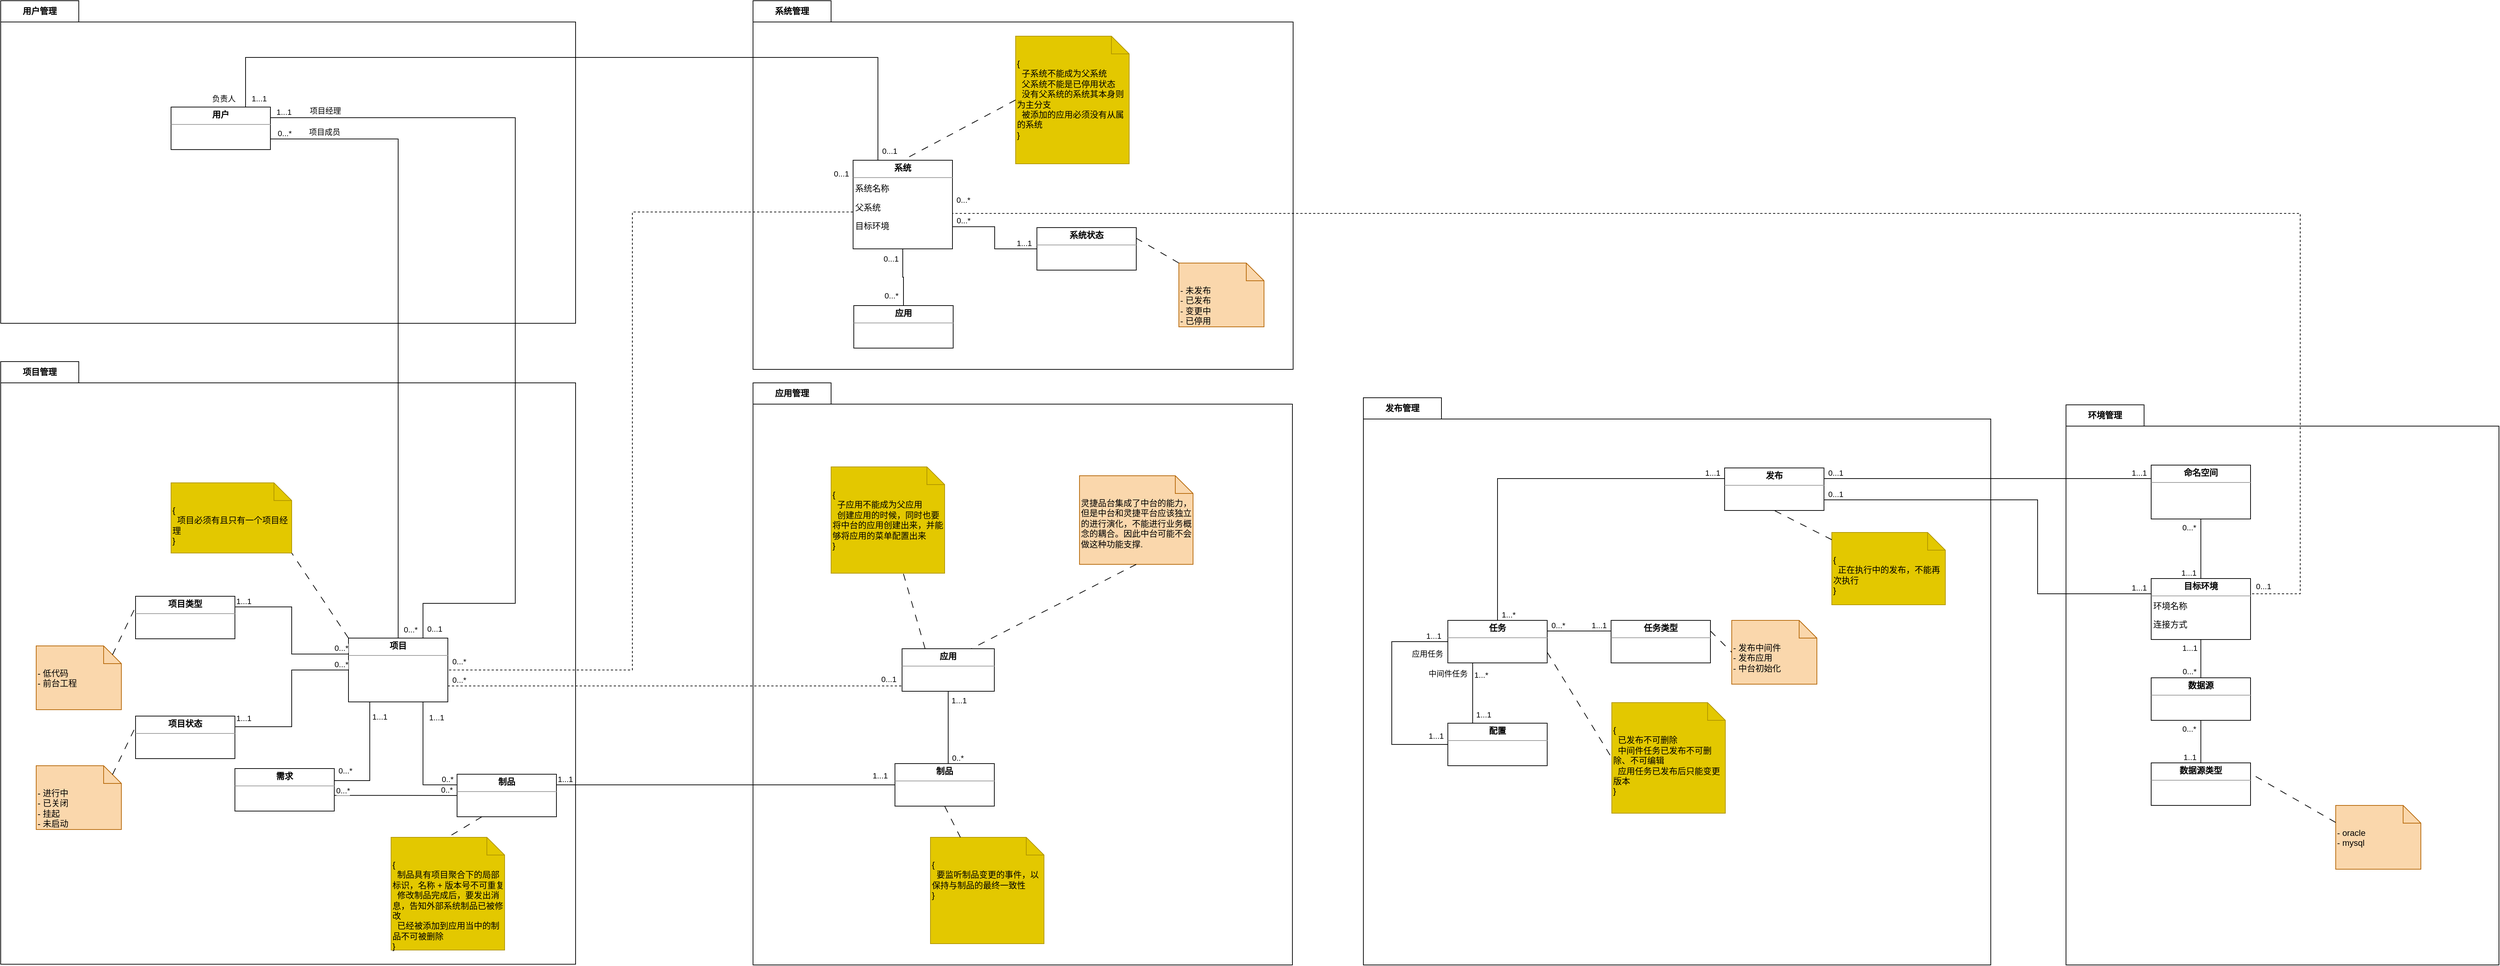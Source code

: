 <mxfile version="24.0.0" type="github">
  <diagram name="第 1 页" id="X33N5Jaxe4PL1bRtIz5C">
    <mxGraphModel dx="2713" dy="1964" grid="1" gridSize="10" guides="1" tooltips="1" connect="1" arrows="1" fold="1" page="1" pageScale="1" pageWidth="827" pageHeight="1169" math="0" shadow="0">
      <root>
        <mxCell id="0" />
        <mxCell id="1" parent="0" />
        <mxCell id="Fx713L6AFlv4nFdrkL8V-1" value="系统管理" style="shape=folder;fontStyle=1;tabWidth=110;tabHeight=30;tabPosition=left;html=1;boundedLbl=1;labelInHeader=1;container=1;collapsible=0;recursiveResize=0;whiteSpace=wrap;fillColor=none;movable=1;resizable=1;rotatable=1;deletable=1;editable=1;locked=0;connectable=1;strokeColor=#000000;align=center;" vertex="1" parent="1">
          <mxGeometry x="650" y="-590" width="761" height="520" as="geometry" />
        </mxCell>
        <mxCell id="Fx713L6AFlv4nFdrkL8V-2" value="{&lt;br&gt;&amp;nbsp; 子系统不能成为父系统&lt;br&gt;&amp;nbsp; 父系统不能是已停用状态&lt;br&gt;&amp;nbsp; 没有父系统的系统其本身则为主分支&lt;br&gt;&amp;nbsp; 被添加的应用必须没有从属的系统&lt;br&gt;}" style="shape=note2;boundedLbl=1;whiteSpace=wrap;html=1;size=25;verticalAlign=top;align=left;fillColor=#e3c800;strokeColor=#B09500;fontColor=#000000;" vertex="1" parent="Fx713L6AFlv4nFdrkL8V-1">
          <mxGeometry x="370" y="50" width="160" height="180" as="geometry" />
        </mxCell>
        <mxCell id="Fx713L6AFlv4nFdrkL8V-3" value="&lt;p style=&quot;margin:0px;margin-top:4px;text-align:center;&quot;&gt;&lt;b&gt;系统&lt;/b&gt;&lt;/p&gt;&lt;hr size=&quot;1&quot;&gt;&lt;div style=&quot;height:2px;&quot;&gt;&lt;br&gt;&lt;/div&gt;" style="verticalAlign=top;align=left;overflow=fill;fontSize=12;fontFamily=Helvetica;html=1;whiteSpace=wrap;" vertex="1" parent="Fx713L6AFlv4nFdrkL8V-1">
          <mxGeometry x="141" y="225" width="140" height="125" as="geometry" />
        </mxCell>
        <mxCell id="Fx713L6AFlv4nFdrkL8V-4" value="" style="endArrow=none;startArrow=none;endFill=0;startFill=0;endSize=8;html=1;verticalAlign=bottom;dashed=1;labelBackgroundColor=none;dashPattern=10 10;rounded=0;exitX=0;exitY=0.5;exitDx=0;exitDy=0;exitPerimeter=0;entryX=0.5;entryY=0;entryDx=0;entryDy=0;" edge="1" parent="Fx713L6AFlv4nFdrkL8V-1" source="Fx713L6AFlv4nFdrkL8V-2" target="Fx713L6AFlv4nFdrkL8V-3">
          <mxGeometry width="160" relative="1" as="geometry">
            <mxPoint x="223" y="570" as="sourcePoint" />
            <mxPoint x="281" y="570" as="targetPoint" />
          </mxGeometry>
        </mxCell>
        <mxCell id="Fx713L6AFlv4nFdrkL8V-5" value="&lt;p style=&quot;margin:0px;margin-top:4px;text-align:center;&quot;&gt;&lt;b&gt;系统状态&lt;/b&gt;&lt;/p&gt;&lt;hr size=&quot;1&quot;&gt;&lt;div style=&quot;height:2px;&quot;&gt;&lt;/div&gt;" style="verticalAlign=top;align=left;overflow=fill;fontSize=12;fontFamily=Helvetica;html=1;whiteSpace=wrap;" vertex="1" parent="Fx713L6AFlv4nFdrkL8V-1">
          <mxGeometry x="400" y="320" width="140" height="60" as="geometry" />
        </mxCell>
        <mxCell id="Fx713L6AFlv4nFdrkL8V-6" value="" style="endArrow=none;html=1;edgeStyle=orthogonalEdgeStyle;rounded=0;exitX=1;exitY=0.75;exitDx=0;exitDy=0;entryX=0;entryY=0.5;entryDx=0;entryDy=0;" edge="1" parent="Fx713L6AFlv4nFdrkL8V-1" source="Fx713L6AFlv4nFdrkL8V-3" target="Fx713L6AFlv4nFdrkL8V-5">
          <mxGeometry relative="1" as="geometry">
            <mxPoint x="605.5" y="679" as="sourcePoint" />
            <mxPoint x="1165.5" y="679" as="targetPoint" />
          </mxGeometry>
        </mxCell>
        <mxCell id="Fx713L6AFlv4nFdrkL8V-7" value="0...*" style="edgeLabel;resizable=0;html=1;align=left;verticalAlign=bottom;" connectable="0" vertex="1" parent="Fx713L6AFlv4nFdrkL8V-6">
          <mxGeometry x="-1" relative="1" as="geometry">
            <mxPoint x="4" as="offset" />
          </mxGeometry>
        </mxCell>
        <mxCell id="Fx713L6AFlv4nFdrkL8V-8" value="1...1" style="edgeLabel;resizable=0;html=1;align=right;verticalAlign=bottom;" connectable="0" vertex="1" parent="Fx713L6AFlv4nFdrkL8V-6">
          <mxGeometry x="1" relative="1" as="geometry">
            <mxPoint x="-6" as="offset" />
          </mxGeometry>
        </mxCell>
        <mxCell id="Fx713L6AFlv4nFdrkL8V-9" value="- 未发布&lt;br&gt;- 已发布&lt;br&gt;- 变更中&lt;br&gt;- 已停用" style="shape=note2;boundedLbl=1;whiteSpace=wrap;html=1;size=25;verticalAlign=top;align=left;fillColor=#fad7ac;strokeColor=#b46504;" vertex="1" parent="Fx713L6AFlv4nFdrkL8V-1">
          <mxGeometry x="600" y="370" width="120" height="90" as="geometry" />
        </mxCell>
        <mxCell id="Fx713L6AFlv4nFdrkL8V-10" value="" style="endArrow=none;startArrow=none;endFill=0;startFill=0;endSize=8;html=1;verticalAlign=bottom;dashed=1;labelBackgroundColor=none;dashPattern=10 10;rounded=0;exitX=0;exitY=0;exitDx=0;exitDy=0;exitPerimeter=0;entryX=1;entryY=0.25;entryDx=0;entryDy=0;" edge="1" parent="Fx713L6AFlv4nFdrkL8V-1" source="Fx713L6AFlv4nFdrkL8V-9" target="Fx713L6AFlv4nFdrkL8V-5">
          <mxGeometry width="160" relative="1" as="geometry">
            <mxPoint x="5" y="692" as="sourcePoint" />
            <mxPoint x="77" y="644" as="targetPoint" />
          </mxGeometry>
        </mxCell>
        <mxCell id="Fx713L6AFlv4nFdrkL8V-11" value="系统名称" style="text;html=1;strokeColor=none;fillColor=none;align=left;verticalAlign=middle;whiteSpace=wrap;rounded=0;" vertex="1" parent="Fx713L6AFlv4nFdrkL8V-1">
          <mxGeometry x="142" y="252" width="139" height="26" as="geometry" />
        </mxCell>
        <mxCell id="Fx713L6AFlv4nFdrkL8V-12" value="父系统" style="text;html=1;strokeColor=none;fillColor=none;align=left;verticalAlign=middle;whiteSpace=wrap;rounded=0;" vertex="1" parent="Fx713L6AFlv4nFdrkL8V-1">
          <mxGeometry x="142" y="279" width="139" height="26" as="geometry" />
        </mxCell>
        <mxCell id="Fx713L6AFlv4nFdrkL8V-13" value="目标环境" style="text;html=1;strokeColor=none;fillColor=none;align=left;verticalAlign=middle;whiteSpace=wrap;rounded=0;" vertex="1" parent="Fx713L6AFlv4nFdrkL8V-1">
          <mxGeometry x="142" y="305" width="139" height="26" as="geometry" />
        </mxCell>
        <mxCell id="Fx713L6AFlv4nFdrkL8V-14" value="&lt;p style=&quot;margin:0px;margin-top:4px;text-align:center;&quot;&gt;&lt;b&gt;应用&lt;/b&gt;&lt;/p&gt;&lt;hr size=&quot;1&quot;&gt;&lt;div style=&quot;height:2px;&quot;&gt;&lt;/div&gt;" style="verticalAlign=top;align=left;overflow=fill;fontSize=12;fontFamily=Helvetica;html=1;whiteSpace=wrap;" vertex="1" parent="Fx713L6AFlv4nFdrkL8V-1">
          <mxGeometry x="142" y="430" width="140" height="60" as="geometry" />
        </mxCell>
        <mxCell id="Fx713L6AFlv4nFdrkL8V-15" value="" style="endArrow=none;html=1;rounded=0;exitX=0.5;exitY=1;exitDx=0;exitDy=0;entryX=0.5;entryY=0;entryDx=0;entryDy=0;edgeStyle=orthogonalEdgeStyle;" edge="1" parent="Fx713L6AFlv4nFdrkL8V-1" source="Fx713L6AFlv4nFdrkL8V-3" target="Fx713L6AFlv4nFdrkL8V-14">
          <mxGeometry relative="1" as="geometry">
            <mxPoint x="431" y="619" as="sourcePoint" />
            <mxPoint x="-90" y="664" as="targetPoint" />
          </mxGeometry>
        </mxCell>
        <mxCell id="Fx713L6AFlv4nFdrkL8V-16" value="0...1" style="edgeLabel;resizable=0;html=1;align=left;verticalAlign=bottom;" connectable="0" vertex="1" parent="Fx713L6AFlv4nFdrkL8V-15">
          <mxGeometry x="-1" relative="1" as="geometry">
            <mxPoint x="-29" y="22" as="offset" />
          </mxGeometry>
        </mxCell>
        <mxCell id="Fx713L6AFlv4nFdrkL8V-17" value="0...*" style="edgeLabel;resizable=0;html=1;align=right;verticalAlign=bottom;" connectable="0" vertex="1" parent="Fx713L6AFlv4nFdrkL8V-15">
          <mxGeometry x="1" relative="1" as="geometry">
            <mxPoint x="-7" y="-6" as="offset" />
          </mxGeometry>
        </mxCell>
        <mxCell id="Fx713L6AFlv4nFdrkL8V-18" value="环境管理" style="shape=folder;fontStyle=1;tabWidth=110;tabHeight=30;tabPosition=left;html=1;boundedLbl=1;labelInHeader=1;container=1;collapsible=0;recursiveResize=0;whiteSpace=wrap;fillColor=none;movable=1;resizable=1;rotatable=1;deletable=1;editable=1;locked=0;connectable=1;strokeColor=#000000;fontColor=#000000;" vertex="1" parent="1">
          <mxGeometry x="2500" y="-20" width="610" height="790" as="geometry" />
        </mxCell>
        <mxCell id="Fx713L6AFlv4nFdrkL8V-19" value="应用管理" style="shape=folder;fontStyle=1;tabWidth=110;tabHeight=30;tabPosition=left;html=1;boundedLbl=1;labelInHeader=1;container=1;collapsible=0;recursiveResize=0;whiteSpace=wrap;fillColor=none;movable=1;resizable=1;rotatable=1;deletable=1;editable=1;locked=0;connectable=1;strokeColor=#000000;fontColor=#000000;" vertex="1" parent="1">
          <mxGeometry x="650" y="-51" width="760" height="821" as="geometry" />
        </mxCell>
        <mxCell id="Fx713L6AFlv4nFdrkL8V-20" value="&lt;p style=&quot;margin:0px;margin-top:4px;text-align:center;&quot;&gt;&lt;b&gt;制品&lt;/b&gt;&lt;/p&gt;&lt;hr size=&quot;1&quot;&gt;&lt;div style=&quot;height:2px;&quot;&gt;&lt;/div&gt;" style="verticalAlign=top;align=left;overflow=fill;fontSize=12;fontFamily=Helvetica;html=1;whiteSpace=wrap;" vertex="1" parent="Fx713L6AFlv4nFdrkL8V-19">
          <mxGeometry x="200" y="537" width="140" height="60" as="geometry" />
        </mxCell>
        <mxCell id="Fx713L6AFlv4nFdrkL8V-21" value="{&lt;br&gt;&amp;nbsp; 要监听制品变更的事件，以保持与制品的最终一致性&lt;br&gt;}" style="shape=note2;boundedLbl=1;whiteSpace=wrap;html=1;size=25;verticalAlign=top;align=left;fillColor=#e3c800;strokeColor=#B09500;fontColor=#000000;" vertex="1" parent="Fx713L6AFlv4nFdrkL8V-19">
          <mxGeometry x="250" y="641" width="160" height="150" as="geometry" />
        </mxCell>
        <mxCell id="Fx713L6AFlv4nFdrkL8V-22" value="" style="endArrow=none;startArrow=none;endFill=0;startFill=0;endSize=8;html=1;verticalAlign=bottom;dashed=1;labelBackgroundColor=none;dashPattern=10 10;rounded=0;exitX=0.5;exitY=1;exitDx=0;exitDy=0;" edge="1" parent="Fx713L6AFlv4nFdrkL8V-19" source="Fx713L6AFlv4nFdrkL8V-20" target="Fx713L6AFlv4nFdrkL8V-21">
          <mxGeometry width="160" relative="1" as="geometry">
            <mxPoint x="93" y="641" as="sourcePoint" />
            <mxPoint x="50" y="690" as="targetPoint" />
          </mxGeometry>
        </mxCell>
        <mxCell id="Fx713L6AFlv4nFdrkL8V-23" value="{&lt;br&gt;&amp;nbsp; 子应用不能成为父应用&lt;br&gt;&amp;nbsp; 创建应用的时候，同时也要将中台的应用创建出来，并能够将应用的菜单配置出来&lt;br&gt;}" style="shape=note2;boundedLbl=1;whiteSpace=wrap;html=1;size=25;verticalAlign=top;align=left;fillColor=#e3c800;strokeColor=#B09500;fontColor=#000000;" vertex="1" parent="Fx713L6AFlv4nFdrkL8V-19">
          <mxGeometry x="110" y="118.5" width="160" height="150" as="geometry" />
        </mxCell>
        <mxCell id="Fx713L6AFlv4nFdrkL8V-24" value="灵捷品台集成了中台的能力，但是中台和灵捷平台应该独立的进行演化，不能进行业务概念的耦合。因此中台可能不会做这种功能支撑." style="shape=note2;boundedLbl=1;whiteSpace=wrap;html=1;size=25;verticalAlign=top;align=left;fillColor=#fad7ac;strokeColor=#b46504;" vertex="1" parent="Fx713L6AFlv4nFdrkL8V-19">
          <mxGeometry x="460" y="131" width="160" height="125" as="geometry" />
        </mxCell>
        <mxCell id="Fx713L6AFlv4nFdrkL8V-25" value="发布管理" style="shape=folder;fontStyle=1;tabWidth=110;tabHeight=30;tabPosition=left;html=1;boundedLbl=1;labelInHeader=1;container=1;collapsible=0;recursiveResize=0;whiteSpace=wrap;fillColor=none;movable=1;resizable=1;rotatable=1;deletable=1;editable=1;locked=0;connectable=1;strokeColor=#000000;fontColor=#000000;" vertex="1" parent="1">
          <mxGeometry x="1510" y="-30" width="884" height="800" as="geometry" />
        </mxCell>
        <mxCell id="Fx713L6AFlv4nFdrkL8V-26" value="{&lt;br&gt;&amp;nbsp; 正在执行中的发布，不能再次执行&lt;br&gt;}" style="shape=note2;boundedLbl=1;whiteSpace=wrap;html=1;size=25;verticalAlign=top;align=left;fillColor=#e3c800;strokeColor=#B09500;fontColor=#000000;" vertex="1" parent="Fx713L6AFlv4nFdrkL8V-25">
          <mxGeometry x="660" y="190" width="160" height="102" as="geometry" />
        </mxCell>
        <mxCell id="Fx713L6AFlv4nFdrkL8V-27" value="{&lt;br&gt;&amp;nbsp; 已发布不可删除&lt;br&gt;&amp;nbsp; 中间件任务已发布不可删除、不可编辑&lt;br&gt;&amp;nbsp; 应用任务已发布后只能变更版本&lt;br&gt;}" style="shape=note2;boundedLbl=1;whiteSpace=wrap;html=1;size=25;verticalAlign=top;align=left;fillColor=#e3c800;strokeColor=#B09500;fontColor=#000000;" vertex="1" parent="Fx713L6AFlv4nFdrkL8V-25">
          <mxGeometry x="350" y="430" width="160" height="156" as="geometry" />
        </mxCell>
        <mxCell id="Fx713L6AFlv4nFdrkL8V-28" value="用户管理" style="shape=folder;fontStyle=1;tabWidth=110;tabHeight=30;tabPosition=left;html=1;boundedLbl=1;labelInHeader=1;container=1;collapsible=0;recursiveResize=0;whiteSpace=wrap;fillColor=none;movable=1;resizable=1;rotatable=1;deletable=1;editable=1;locked=0;connectable=1;strokeColor=#000000;fontColor=#000000;" vertex="1" parent="1">
          <mxGeometry x="-410" y="-590" width="810" height="455" as="geometry" />
        </mxCell>
        <mxCell id="Fx713L6AFlv4nFdrkL8V-29" value="&lt;p style=&quot;margin:0px;margin-top:4px;text-align:center;&quot;&gt;&lt;b&gt;用户&lt;/b&gt;&lt;/p&gt;&lt;hr size=&quot;1&quot;&gt;&lt;div style=&quot;height:2px;&quot;&gt;&lt;/div&gt;" style="verticalAlign=top;align=left;overflow=fill;fontSize=12;fontFamily=Helvetica;html=1;whiteSpace=wrap;" vertex="1" parent="Fx713L6AFlv4nFdrkL8V-28">
          <mxGeometry x="240" y="150" width="140" height="60" as="geometry" />
        </mxCell>
        <mxCell id="Fx713L6AFlv4nFdrkL8V-30" value="项目管理" style="shape=folder;fontStyle=1;tabWidth=110;tabHeight=30;tabPosition=left;html=1;boundedLbl=1;labelInHeader=1;container=1;collapsible=0;recursiveResize=0;whiteSpace=wrap;fillColor=none;movable=1;resizable=1;rotatable=1;deletable=1;editable=1;locked=0;connectable=1;strokeColor=#000000;fontColor=#000000;" vertex="1" parent="1">
          <mxGeometry x="-410" y="-81" width="810" height="850" as="geometry" />
        </mxCell>
        <mxCell id="Fx713L6AFlv4nFdrkL8V-31" value="{&lt;br&gt;&amp;nbsp; 制品具有项目聚合下的局部标识，名称 + 版本号不可重复&lt;br&gt;&amp;nbsp; 修改制品完成后，要发出消息，告知外部系统制品已被修改&lt;br&gt;&amp;nbsp; 已经被添加到应用当中的制品不可被删除&lt;br&gt;}" style="shape=note2;boundedLbl=1;whiteSpace=wrap;html=1;size=25;verticalAlign=top;align=left;fillColor=#e3c800;strokeColor=#B09500;fontColor=#000000;" vertex="1" parent="Fx713L6AFlv4nFdrkL8V-30">
          <mxGeometry x="550" y="671" width="160" height="159" as="geometry" />
        </mxCell>
        <mxCell id="Fx713L6AFlv4nFdrkL8V-32" value="{&lt;br&gt;&amp;nbsp; 项目必须有且只有一个项目经理&lt;br&gt;}" style="shape=note2;boundedLbl=1;whiteSpace=wrap;html=1;size=25;verticalAlign=top;align=left;fillColor=#e3c800;strokeColor=#B09500;fontColor=#000000;" vertex="1" parent="Fx713L6AFlv4nFdrkL8V-30">
          <mxGeometry x="240" y="171" width="170" height="99" as="geometry" />
        </mxCell>
        <mxCell id="Fx713L6AFlv4nFdrkL8V-33" value="&lt;p style=&quot;margin:0px;margin-top:4px;text-align:center;&quot;&gt;&lt;b&gt;项目&lt;/b&gt;&lt;/p&gt;&lt;hr size=&quot;1&quot;&gt;&lt;div style=&quot;height:2px;&quot;&gt;&lt;/div&gt;" style="verticalAlign=top;align=left;overflow=fill;fontSize=12;fontFamily=Helvetica;html=1;whiteSpace=wrap;" vertex="1" parent="1">
          <mxGeometry x="80" y="309" width="140" height="90" as="geometry" />
        </mxCell>
        <mxCell id="Fx713L6AFlv4nFdrkL8V-34" value="&lt;p style=&quot;margin:0px;margin-top:4px;text-align:center;&quot;&gt;&lt;b&gt;需求&lt;/b&gt;&lt;/p&gt;&lt;hr size=&quot;1&quot;&gt;&lt;div style=&quot;height:2px;&quot;&gt;&lt;/div&gt;" style="verticalAlign=top;align=left;overflow=fill;fontSize=12;fontFamily=Helvetica;html=1;whiteSpace=wrap;" vertex="1" parent="1">
          <mxGeometry x="-80" y="493" width="140" height="60" as="geometry" />
        </mxCell>
        <mxCell id="Fx713L6AFlv4nFdrkL8V-35" value="&lt;p style=&quot;margin:0px;margin-top:4px;text-align:center;&quot;&gt;&lt;b&gt;制品&lt;/b&gt;&lt;/p&gt;&lt;hr size=&quot;1&quot;&gt;&lt;div style=&quot;height:2px;&quot;&gt;&lt;/div&gt;" style="verticalAlign=top;align=left;overflow=fill;fontSize=12;fontFamily=Helvetica;html=1;whiteSpace=wrap;" vertex="1" parent="1">
          <mxGeometry x="233" y="501" width="140" height="60" as="geometry" />
        </mxCell>
        <mxCell id="Fx713L6AFlv4nFdrkL8V-36" value="&lt;p style=&quot;margin:0px;margin-top:4px;text-align:center;&quot;&gt;&lt;b&gt;发布&lt;/b&gt;&lt;/p&gt;&lt;hr size=&quot;1&quot;&gt;&lt;div style=&quot;height:2px;&quot;&gt;&lt;/div&gt;" style="verticalAlign=top;align=left;overflow=fill;fontSize=12;fontFamily=Helvetica;html=1;whiteSpace=wrap;" vertex="1" parent="1">
          <mxGeometry x="2019" y="69" width="140" height="60" as="geometry" />
        </mxCell>
        <mxCell id="Fx713L6AFlv4nFdrkL8V-37" value="&lt;p style=&quot;margin:0px;margin-top:4px;text-align:center;&quot;&gt;&lt;b&gt;目标环境&lt;/b&gt;&lt;/p&gt;&lt;hr size=&quot;1&quot;&gt;&lt;div style=&quot;height:2px;&quot;&gt;&lt;/div&gt;" style="verticalAlign=top;align=left;overflow=fill;fontSize=12;fontFamily=Helvetica;html=1;whiteSpace=wrap;" vertex="1" parent="1">
          <mxGeometry x="2620" y="225" width="140" height="86" as="geometry" />
        </mxCell>
        <mxCell id="Fx713L6AFlv4nFdrkL8V-38" value="&lt;p style=&quot;margin:0px;margin-top:4px;text-align:center;&quot;&gt;&lt;b&gt;项目类型&lt;/b&gt;&lt;/p&gt;&lt;hr size=&quot;1&quot;&gt;&lt;div style=&quot;height:2px;&quot;&gt;&lt;/div&gt;" style="verticalAlign=top;align=left;overflow=fill;fontSize=12;fontFamily=Helvetica;html=1;whiteSpace=wrap;" vertex="1" parent="1">
          <mxGeometry x="-220" y="250" width="140" height="60" as="geometry" />
        </mxCell>
        <mxCell id="Fx713L6AFlv4nFdrkL8V-39" value="- 低代码&lt;br&gt;- 前台工程" style="shape=note2;boundedLbl=1;whiteSpace=wrap;html=1;size=25;verticalAlign=top;align=left;fillColor=#fad7ac;strokeColor=#b46504;" vertex="1" parent="1">
          <mxGeometry x="-360" y="320" width="120" height="90" as="geometry" />
        </mxCell>
        <mxCell id="Fx713L6AFlv4nFdrkL8V-40" value="" style="endArrow=none;startArrow=none;endFill=0;startFill=0;endSize=8;html=1;verticalAlign=bottom;dashed=1;labelBackgroundColor=none;dashPattern=10 10;rounded=0;exitX=0;exitY=0;exitDx=107.5;exitDy=12.5;exitPerimeter=0;entryX=0;entryY=0.25;entryDx=0;entryDy=0;" edge="1" parent="1" source="Fx713L6AFlv4nFdrkL8V-39" target="Fx713L6AFlv4nFdrkL8V-38">
          <mxGeometry width="160" relative="1" as="geometry">
            <mxPoint x="-70" y="260" as="sourcePoint" />
            <mxPoint x="90" y="260" as="targetPoint" />
          </mxGeometry>
        </mxCell>
        <mxCell id="Fx713L6AFlv4nFdrkL8V-41" value="&lt;p style=&quot;margin:0px;margin-top:4px;text-align:center;&quot;&gt;&lt;b&gt;项目状态&lt;/b&gt;&lt;/p&gt;&lt;hr size=&quot;1&quot;&gt;&lt;div style=&quot;height:2px;&quot;&gt;&lt;/div&gt;" style="verticalAlign=top;align=left;overflow=fill;fontSize=12;fontFamily=Helvetica;html=1;whiteSpace=wrap;" vertex="1" parent="1">
          <mxGeometry x="-220" y="419" width="140" height="60" as="geometry" />
        </mxCell>
        <mxCell id="Fx713L6AFlv4nFdrkL8V-42" value="- 进行中&lt;br&gt;- 已关闭&lt;br&gt;- 挂起&lt;br&gt;- 未启动" style="shape=note2;boundedLbl=1;whiteSpace=wrap;html=1;size=25;verticalAlign=top;align=left;fillColor=#fad7ac;strokeColor=#b46504;" vertex="1" parent="1">
          <mxGeometry x="-360" y="489" width="120" height="90" as="geometry" />
        </mxCell>
        <mxCell id="Fx713L6AFlv4nFdrkL8V-43" value="" style="endArrow=none;startArrow=none;endFill=0;startFill=0;endSize=8;html=1;verticalAlign=bottom;dashed=1;labelBackgroundColor=none;dashPattern=10 10;rounded=0;exitX=0;exitY=0;exitDx=107.5;exitDy=12.5;exitPerimeter=0;entryX=0;entryY=0.25;entryDx=0;entryDy=0;" edge="1" parent="1" source="Fx713L6AFlv4nFdrkL8V-42" target="Fx713L6AFlv4nFdrkL8V-41">
          <mxGeometry width="160" relative="1" as="geometry">
            <mxPoint x="-230" y="447" as="sourcePoint" />
            <mxPoint x="-158" y="399" as="targetPoint" />
          </mxGeometry>
        </mxCell>
        <mxCell id="Fx713L6AFlv4nFdrkL8V-44" value="" style="endArrow=none;html=1;edgeStyle=orthogonalEdgeStyle;rounded=0;exitX=1;exitY=0.25;exitDx=0;exitDy=0;entryX=0;entryY=0.25;entryDx=0;entryDy=0;" edge="1" parent="1" source="Fx713L6AFlv4nFdrkL8V-38" target="Fx713L6AFlv4nFdrkL8V-33">
          <mxGeometry relative="1" as="geometry">
            <mxPoint x="230" y="334" as="sourcePoint" />
            <mxPoint x="350" y="334" as="targetPoint" />
          </mxGeometry>
        </mxCell>
        <mxCell id="Fx713L6AFlv4nFdrkL8V-45" value="1...1" style="edgeLabel;resizable=0;html=1;align=left;verticalAlign=bottom;" connectable="0" vertex="1" parent="Fx713L6AFlv4nFdrkL8V-44">
          <mxGeometry x="-1" relative="1" as="geometry" />
        </mxCell>
        <mxCell id="Fx713L6AFlv4nFdrkL8V-46" value="0...*" style="edgeLabel;resizable=0;html=1;align=right;verticalAlign=bottom;" connectable="0" vertex="1" parent="Fx713L6AFlv4nFdrkL8V-44">
          <mxGeometry x="1" relative="1" as="geometry" />
        </mxCell>
        <mxCell id="Fx713L6AFlv4nFdrkL8V-47" value="" style="endArrow=none;html=1;edgeStyle=orthogonalEdgeStyle;rounded=0;exitX=1;exitY=0.25;exitDx=0;exitDy=0;entryX=0;entryY=0.5;entryDx=0;entryDy=0;" edge="1" parent="1" source="Fx713L6AFlv4nFdrkL8V-41" target="Fx713L6AFlv4nFdrkL8V-33">
          <mxGeometry relative="1" as="geometry">
            <mxPoint x="10" y="334" as="sourcePoint" />
            <mxPoint x="90" y="334" as="targetPoint" />
          </mxGeometry>
        </mxCell>
        <mxCell id="Fx713L6AFlv4nFdrkL8V-48" value="1...1" style="edgeLabel;resizable=0;html=1;align=left;verticalAlign=bottom;" connectable="0" vertex="1" parent="Fx713L6AFlv4nFdrkL8V-47">
          <mxGeometry x="-1" relative="1" as="geometry">
            <mxPoint y="-4" as="offset" />
          </mxGeometry>
        </mxCell>
        <mxCell id="Fx713L6AFlv4nFdrkL8V-49" value="0...*" style="edgeLabel;resizable=0;html=1;align=right;verticalAlign=bottom;" connectable="0" vertex="1" parent="Fx713L6AFlv4nFdrkL8V-47">
          <mxGeometry x="1" relative="1" as="geometry" />
        </mxCell>
        <mxCell id="Fx713L6AFlv4nFdrkL8V-50" value="" style="endArrow=none;html=1;edgeStyle=orthogonalEdgeStyle;rounded=0;entryX=1;entryY=0.25;entryDx=0;entryDy=0;exitX=0.75;exitY=0;exitDx=0;exitDy=0;" edge="1" parent="1" source="Fx713L6AFlv4nFdrkL8V-33" target="Fx713L6AFlv4nFdrkL8V-29">
          <mxGeometry relative="1" as="geometry">
            <mxPoint x="310" y="595" as="sourcePoint" />
            <mxPoint x="310" y="480" as="targetPoint" />
            <Array as="points">
              <mxPoint x="185" y="260" />
              <mxPoint x="315" y="260" />
              <mxPoint x="315" y="-425" />
            </Array>
          </mxGeometry>
        </mxCell>
        <mxCell id="Fx713L6AFlv4nFdrkL8V-51" value="0...1" style="edgeLabel;resizable=0;html=1;align=left;verticalAlign=bottom;" connectable="0" vertex="1" parent="Fx713L6AFlv4nFdrkL8V-50">
          <mxGeometry x="-1" relative="1" as="geometry">
            <mxPoint x="4" y="-5" as="offset" />
          </mxGeometry>
        </mxCell>
        <mxCell id="Fx713L6AFlv4nFdrkL8V-52" value="1...1" style="edgeLabel;resizable=0;html=1;align=right;verticalAlign=bottom;" connectable="0" vertex="1" parent="Fx713L6AFlv4nFdrkL8V-50">
          <mxGeometry x="1" relative="1" as="geometry">
            <mxPoint x="30" as="offset" />
          </mxGeometry>
        </mxCell>
        <mxCell id="Fx713L6AFlv4nFdrkL8V-53" value="项目经理" style="edgeLabel;html=1;align=center;verticalAlign=middle;resizable=0;points=[];" vertex="1" connectable="0" parent="Fx713L6AFlv4nFdrkL8V-50">
          <mxGeometry x="0.844" y="1" relative="1" as="geometry">
            <mxPoint x="-18" y="-11" as="offset" />
          </mxGeometry>
        </mxCell>
        <mxCell id="Fx713L6AFlv4nFdrkL8V-54" value="" style="endArrow=none;html=1;edgeStyle=orthogonalEdgeStyle;rounded=0;entryX=1;entryY=0.75;entryDx=0;entryDy=0;exitX=0.5;exitY=0;exitDx=0;exitDy=0;" edge="1" parent="1" source="Fx713L6AFlv4nFdrkL8V-33" target="Fx713L6AFlv4nFdrkL8V-29">
          <mxGeometry relative="1" as="geometry">
            <mxPoint x="335" y="320" as="sourcePoint" />
            <mxPoint x="335" y="230" as="targetPoint" />
            <Array as="points">
              <mxPoint x="150" y="-395" />
            </Array>
          </mxGeometry>
        </mxCell>
        <mxCell id="Fx713L6AFlv4nFdrkL8V-55" value="0...*" style="edgeLabel;resizable=0;html=1;align=left;verticalAlign=bottom;" connectable="0" vertex="1" parent="Fx713L6AFlv4nFdrkL8V-54">
          <mxGeometry x="-1" relative="1" as="geometry">
            <mxPoint x="6" y="-4" as="offset" />
          </mxGeometry>
        </mxCell>
        <mxCell id="Fx713L6AFlv4nFdrkL8V-56" value="0...*" style="edgeLabel;resizable=0;html=1;align=right;verticalAlign=bottom;" connectable="0" vertex="1" parent="Fx713L6AFlv4nFdrkL8V-54">
          <mxGeometry x="1" relative="1" as="geometry">
            <mxPoint x="30" as="offset" />
          </mxGeometry>
        </mxCell>
        <mxCell id="Fx713L6AFlv4nFdrkL8V-57" value="项目成员" style="edgeLabel;html=1;align=center;verticalAlign=middle;resizable=0;points=[];" vertex="1" connectable="0" parent="Fx713L6AFlv4nFdrkL8V-54">
          <mxGeometry x="0.844" y="1" relative="1" as="geometry">
            <mxPoint x="7" y="-11" as="offset" />
          </mxGeometry>
        </mxCell>
        <mxCell id="Fx713L6AFlv4nFdrkL8V-58" value="" style="endArrow=none;html=1;edgeStyle=orthogonalEdgeStyle;rounded=0;entryX=0.5;entryY=1;entryDx=0;entryDy=0;exitX=1;exitY=0.25;exitDx=0;exitDy=0;" edge="1" parent="1" source="Fx713L6AFlv4nFdrkL8V-34">
          <mxGeometry relative="1" as="geometry">
            <mxPoint x="140" y="619" as="sourcePoint" />
            <mxPoint x="110" y="399" as="targetPoint" />
            <Array as="points">
              <mxPoint x="60" y="510" />
              <mxPoint x="110" y="510" />
            </Array>
          </mxGeometry>
        </mxCell>
        <mxCell id="Fx713L6AFlv4nFdrkL8V-59" value="0...*" style="edgeLabel;resizable=0;html=1;align=left;verticalAlign=bottom;" connectable="0" vertex="1" parent="Fx713L6AFlv4nFdrkL8V-58">
          <mxGeometry x="-1" relative="1" as="geometry">
            <mxPoint x="4" y="-4" as="offset" />
          </mxGeometry>
        </mxCell>
        <mxCell id="Fx713L6AFlv4nFdrkL8V-60" value="1...1" style="edgeLabel;resizable=0;html=1;align=right;verticalAlign=bottom;" connectable="0" vertex="1" parent="Fx713L6AFlv4nFdrkL8V-58">
          <mxGeometry x="1" relative="1" as="geometry">
            <mxPoint x="25" y="29" as="offset" />
          </mxGeometry>
        </mxCell>
        <mxCell id="Fx713L6AFlv4nFdrkL8V-61" value="&lt;p style=&quot;margin:0px;margin-top:4px;text-align:center;&quot;&gt;&lt;b&gt;命名空间&lt;/b&gt;&lt;/p&gt;&lt;hr size=&quot;1&quot;&gt;&lt;div style=&quot;height:2px;&quot;&gt;&lt;/div&gt;" style="verticalAlign=top;align=left;overflow=fill;fontSize=12;fontFamily=Helvetica;html=1;whiteSpace=wrap;" vertex="1" parent="1">
          <mxGeometry x="2620" y="65" width="140" height="76" as="geometry" />
        </mxCell>
        <mxCell id="Fx713L6AFlv4nFdrkL8V-62" value="" style="endArrow=none;html=1;edgeStyle=orthogonalEdgeStyle;rounded=0;exitX=0.75;exitY=1;exitDx=0;exitDy=0;entryX=0;entryY=0.25;entryDx=0;entryDy=0;" edge="1" parent="1" source="Fx713L6AFlv4nFdrkL8V-33" target="Fx713L6AFlv4nFdrkL8V-35">
          <mxGeometry relative="1" as="geometry">
            <mxPoint x="230" y="349" as="sourcePoint" />
            <mxPoint x="350" y="454" as="targetPoint" />
          </mxGeometry>
        </mxCell>
        <mxCell id="Fx713L6AFlv4nFdrkL8V-63" value="0..*" style="edgeLabel;resizable=0;html=1;align=right;verticalAlign=bottom;" connectable="0" vertex="1" parent="Fx713L6AFlv4nFdrkL8V-62">
          <mxGeometry x="1" relative="1" as="geometry">
            <mxPoint x="-5" as="offset" />
          </mxGeometry>
        </mxCell>
        <mxCell id="Fx713L6AFlv4nFdrkL8V-64" value="" style="endArrow=none;html=1;edgeStyle=orthogonalEdgeStyle;rounded=0;exitX=1;exitY=0.25;exitDx=0;exitDy=0;dashed=1;entryX=1;entryY=0.25;entryDx=0;entryDy=0;" edge="1" parent="1" source="Fx713L6AFlv4nFdrkL8V-3" target="Fx713L6AFlv4nFdrkL8V-37">
          <mxGeometry relative="1" as="geometry">
            <mxPoint x="1808" y="-101" as="sourcePoint" />
            <mxPoint x="2086" y="54" as="targetPoint" />
            <Array as="points">
              <mxPoint x="931" y="-290" />
              <mxPoint x="2830" y="-290" />
              <mxPoint x="2830" y="246" />
            </Array>
          </mxGeometry>
        </mxCell>
        <mxCell id="Fx713L6AFlv4nFdrkL8V-65" value="0...1" style="edgeLabel;html=1;align=center;verticalAlign=middle;resizable=0;points=[];" vertex="1" connectable="0" parent="Fx713L6AFlv4nFdrkL8V-64">
          <mxGeometry x="0.952" y="1" relative="1" as="geometry">
            <mxPoint x="-44" y="-12" as="offset" />
          </mxGeometry>
        </mxCell>
        <mxCell id="Fx713L6AFlv4nFdrkL8V-66" value="0...*" style="edgeLabel;html=1;align=center;verticalAlign=middle;resizable=0;points=[];" vertex="1" connectable="0" parent="Fx713L6AFlv4nFdrkL8V-64">
          <mxGeometry x="-0.984" y="5" relative="1" as="geometry">
            <mxPoint x="10" y="4" as="offset" />
          </mxGeometry>
        </mxCell>
        <mxCell id="Fx713L6AFlv4nFdrkL8V-67" value="&lt;p style=&quot;margin:0px;margin-top:4px;text-align:center;&quot;&gt;&lt;b&gt;应用&lt;/b&gt;&lt;/p&gt;&lt;hr size=&quot;1&quot;&gt;&lt;div style=&quot;height:2px;&quot;&gt;&lt;/div&gt;" style="verticalAlign=top;align=left;overflow=fill;fontSize=12;fontFamily=Helvetica;html=1;whiteSpace=wrap;" vertex="1" parent="1">
          <mxGeometry x="860" y="324" width="130" height="60" as="geometry" />
        </mxCell>
        <mxCell id="Fx713L6AFlv4nFdrkL8V-68" value="" style="endArrow=none;html=1;edgeStyle=orthogonalEdgeStyle;rounded=0;entryX=1;entryY=0.5;entryDx=0;entryDy=0;dashed=1;exitX=0;exitY=0.25;exitDx=0;exitDy=0;" edge="1" parent="1" source="Fx713L6AFlv4nFdrkL8V-3" target="Fx713L6AFlv4nFdrkL8V-33">
          <mxGeometry relative="1" as="geometry">
            <mxPoint x="460" y="-290" as="sourcePoint" />
            <mxPoint x="430" y="270" as="targetPoint" />
            <Array as="points">
              <mxPoint x="480" y="-292" />
              <mxPoint x="480" y="354" />
            </Array>
          </mxGeometry>
        </mxCell>
        <mxCell id="Fx713L6AFlv4nFdrkL8V-69" value="0...1" style="edgeLabel;resizable=0;html=1;align=left;verticalAlign=bottom;" connectable="0" vertex="1" parent="Fx713L6AFlv4nFdrkL8V-68">
          <mxGeometry x="-1" relative="1" as="geometry">
            <mxPoint x="-29" y="-4" as="offset" />
          </mxGeometry>
        </mxCell>
        <mxCell id="Fx713L6AFlv4nFdrkL8V-70" value="0...*" style="edgeLabel;resizable=0;html=1;align=right;verticalAlign=bottom;" connectable="0" vertex="1" parent="Fx713L6AFlv4nFdrkL8V-68">
          <mxGeometry x="1" relative="1" as="geometry">
            <mxPoint x="27" y="-4" as="offset" />
          </mxGeometry>
        </mxCell>
        <mxCell id="Fx713L6AFlv4nFdrkL8V-71" value="" style="endArrow=none;html=1;edgeStyle=orthogonalEdgeStyle;rounded=0;entryX=1;entryY=0.75;entryDx=0;entryDy=0;dashed=1;exitX=-0.009;exitY=0.875;exitDx=0;exitDy=0;exitPerimeter=0;" edge="1" parent="1" source="Fx713L6AFlv4nFdrkL8V-67" target="Fx713L6AFlv4nFdrkL8V-33">
          <mxGeometry relative="1" as="geometry">
            <mxPoint x="720" y="92" as="sourcePoint" />
            <mxPoint x="440" y="335" as="targetPoint" />
            <Array as="points" />
          </mxGeometry>
        </mxCell>
        <mxCell id="Fx713L6AFlv4nFdrkL8V-72" value="0...*" style="edgeLabel;resizable=0;html=1;align=right;verticalAlign=bottom;" connectable="0" vertex="1" parent="Fx713L6AFlv4nFdrkL8V-71">
          <mxGeometry x="1" relative="1" as="geometry">
            <mxPoint x="27" as="offset" />
          </mxGeometry>
        </mxCell>
        <mxCell id="Fx713L6AFlv4nFdrkL8V-73" value="0...1" style="edgeLabel;html=1;align=center;verticalAlign=middle;resizable=0;points=[];" vertex="1" connectable="0" parent="Fx713L6AFlv4nFdrkL8V-71">
          <mxGeometry x="-0.927" y="-2" relative="1" as="geometry">
            <mxPoint x="5" y="-8" as="offset" />
          </mxGeometry>
        </mxCell>
        <mxCell id="Fx713L6AFlv4nFdrkL8V-74" value="" style="endArrow=none;startArrow=none;endFill=0;startFill=0;endSize=8;html=1;verticalAlign=bottom;dashed=1;labelBackgroundColor=none;dashPattern=10 10;rounded=0;exitX=0;exitY=0;exitDx=0;exitDy=0;entryX=1;entryY=1;entryDx=0;entryDy=0;entryPerimeter=0;" edge="1" parent="1" source="Fx713L6AFlv4nFdrkL8V-33" target="Fx713L6AFlv4nFdrkL8V-32">
          <mxGeometry width="160" relative="1" as="geometry">
            <mxPoint x="946" y="175" as="sourcePoint" />
            <mxPoint x="820" y="339" as="targetPoint" />
          </mxGeometry>
        </mxCell>
        <mxCell id="Fx713L6AFlv4nFdrkL8V-75" value="" style="endArrow=none;startArrow=none;endFill=0;startFill=0;endSize=8;html=1;verticalAlign=bottom;dashed=1;labelBackgroundColor=none;dashPattern=10 10;rounded=0;exitX=0.25;exitY=1;exitDx=0;exitDy=0;entryX=0.5;entryY=0;entryDx=0;entryDy=0;entryPerimeter=0;" edge="1" parent="1" source="Fx713L6AFlv4nFdrkL8V-35" target="Fx713L6AFlv4nFdrkL8V-31">
          <mxGeometry width="160" relative="1" as="geometry">
            <mxPoint x="577" y="459" as="sourcePoint" />
            <mxPoint x="165.572" y="629" as="targetPoint" />
          </mxGeometry>
        </mxCell>
        <mxCell id="Fx713L6AFlv4nFdrkL8V-76" value="1...1" style="edgeLabel;resizable=0;html=1;align=right;verticalAlign=bottom;" connectable="0" vertex="1" parent="1">
          <mxGeometry x="215" y="429" as="geometry" />
        </mxCell>
        <mxCell id="Fx713L6AFlv4nFdrkL8V-77" value="" style="endArrow=none;html=1;edgeStyle=orthogonalEdgeStyle;rounded=0;exitX=0.5;exitY=1;exitDx=0;exitDy=0;entryX=0.5;entryY=0;entryDx=0;entryDy=0;" edge="1" parent="1" source="Fx713L6AFlv4nFdrkL8V-67" target="Fx713L6AFlv4nFdrkL8V-20">
          <mxGeometry relative="1" as="geometry">
            <mxPoint x="405" y="410" as="sourcePoint" />
            <mxPoint x="453" y="675" as="targetPoint" />
            <Array as="points">
              <mxPoint x="925" y="486" />
            </Array>
          </mxGeometry>
        </mxCell>
        <mxCell id="Fx713L6AFlv4nFdrkL8V-78" value="0..*" style="edgeLabel;resizable=0;html=1;align=right;verticalAlign=bottom;" connectable="0" vertex="1" parent="Fx713L6AFlv4nFdrkL8V-77">
          <mxGeometry x="1" relative="1" as="geometry">
            <mxPoint x="27" as="offset" />
          </mxGeometry>
        </mxCell>
        <mxCell id="Fx713L6AFlv4nFdrkL8V-79" value="1...1" style="edgeLabel;html=1;align=center;verticalAlign=middle;resizable=0;points=[];" vertex="1" connectable="0" parent="Fx713L6AFlv4nFdrkL8V-77">
          <mxGeometry x="-0.934" y="-2" relative="1" as="geometry">
            <mxPoint x="17" y="9" as="offset" />
          </mxGeometry>
        </mxCell>
        <mxCell id="Fx713L6AFlv4nFdrkL8V-80" value="" style="endArrow=none;startArrow=none;endFill=0;startFill=0;endSize=8;html=1;verticalAlign=bottom;dashed=1;labelBackgroundColor=none;dashPattern=10 10;rounded=0;exitX=0.5;exitY=1;exitDx=0;exitDy=0;exitPerimeter=0;entryX=0.75;entryY=0;entryDx=0;entryDy=0;" edge="1" parent="1" source="Fx713L6AFlv4nFdrkL8V-24" target="Fx713L6AFlv4nFdrkL8V-67">
          <mxGeometry width="160" relative="1" as="geometry">
            <mxPoint x="1103" y="405" as="sourcePoint" />
            <mxPoint x="1040" y="385" as="targetPoint" />
          </mxGeometry>
        </mxCell>
        <mxCell id="Fx713L6AFlv4nFdrkL8V-81" value="&lt;p style=&quot;margin:0px;margin-top:4px;text-align:center;&quot;&gt;&lt;b&gt;数据源&lt;/b&gt;&lt;/p&gt;&lt;hr size=&quot;1&quot;&gt;&lt;div style=&quot;height:2px;&quot;&gt;&lt;/div&gt;" style="verticalAlign=top;align=left;overflow=fill;fontSize=12;fontFamily=Helvetica;html=1;whiteSpace=wrap;" vertex="1" parent="1">
          <mxGeometry x="2620" y="365" width="140" height="60" as="geometry" />
        </mxCell>
        <mxCell id="Fx713L6AFlv4nFdrkL8V-82" value="" style="endArrow=none;html=1;edgeStyle=orthogonalEdgeStyle;rounded=0;exitX=0.5;exitY=1;exitDx=0;exitDy=0;" edge="1" parent="1" source="Fx713L6AFlv4nFdrkL8V-37">
          <mxGeometry relative="1" as="geometry">
            <mxPoint x="2610" y="475" as="sourcePoint" />
            <mxPoint x="2690" y="365" as="targetPoint" />
          </mxGeometry>
        </mxCell>
        <mxCell id="Fx713L6AFlv4nFdrkL8V-83" value="1...1" style="edgeLabel;resizable=0;html=1;align=left;verticalAlign=bottom;" connectable="0" vertex="1" parent="Fx713L6AFlv4nFdrkL8V-82">
          <mxGeometry x="-1" relative="1" as="geometry">
            <mxPoint x="-28" y="20" as="offset" />
          </mxGeometry>
        </mxCell>
        <mxCell id="Fx713L6AFlv4nFdrkL8V-84" value="0...*" style="edgeLabel;resizable=0;html=1;align=right;verticalAlign=bottom;" connectable="0" vertex="1" parent="Fx713L6AFlv4nFdrkL8V-82">
          <mxGeometry x="1" relative="1" as="geometry">
            <mxPoint x="-6" as="offset" />
          </mxGeometry>
        </mxCell>
        <mxCell id="Fx713L6AFlv4nFdrkL8V-85" value="" style="endArrow=none;html=1;edgeStyle=orthogonalEdgeStyle;rounded=0;exitX=0.5;exitY=1;exitDx=0;exitDy=0;entryX=0.5;entryY=0;entryDx=0;entryDy=0;" edge="1" parent="1" source="Fx713L6AFlv4nFdrkL8V-61" target="Fx713L6AFlv4nFdrkL8V-37">
          <mxGeometry relative="1" as="geometry">
            <mxPoint x="2689.5" y="135" as="sourcePoint" />
            <mxPoint x="2689.5" y="215" as="targetPoint" />
          </mxGeometry>
        </mxCell>
        <mxCell id="Fx713L6AFlv4nFdrkL8V-86" value="0...*" style="edgeLabel;resizable=0;html=1;align=left;verticalAlign=bottom;" connectable="0" vertex="1" parent="Fx713L6AFlv4nFdrkL8V-85">
          <mxGeometry x="-1" relative="1" as="geometry">
            <mxPoint x="-28" y="20" as="offset" />
          </mxGeometry>
        </mxCell>
        <mxCell id="Fx713L6AFlv4nFdrkL8V-87" value="1...1" style="edgeLabel;resizable=0;html=1;align=right;verticalAlign=bottom;" connectable="0" vertex="1" parent="Fx713L6AFlv4nFdrkL8V-85">
          <mxGeometry x="1" relative="1" as="geometry">
            <mxPoint x="-6" as="offset" />
          </mxGeometry>
        </mxCell>
        <mxCell id="Fx713L6AFlv4nFdrkL8V-88" value="&lt;p style=&quot;margin:0px;margin-top:4px;text-align:center;&quot;&gt;&lt;b&gt;数据源类型&lt;/b&gt;&lt;/p&gt;&lt;hr size=&quot;1&quot;&gt;&lt;div style=&quot;height:2px;&quot;&gt;&lt;/div&gt;" style="verticalAlign=top;align=left;overflow=fill;fontSize=12;fontFamily=Helvetica;html=1;whiteSpace=wrap;" vertex="1" parent="1">
          <mxGeometry x="2620" y="485" width="140" height="60" as="geometry" />
        </mxCell>
        <mxCell id="Fx713L6AFlv4nFdrkL8V-89" value="- oracle&lt;br&gt;- mysql" style="shape=note2;boundedLbl=1;whiteSpace=wrap;html=1;size=25;verticalAlign=top;align=left;fillColor=#fad7ac;strokeColor=#b46504;" vertex="1" parent="1">
          <mxGeometry x="2880" y="545" width="120" height="90" as="geometry" />
        </mxCell>
        <mxCell id="Fx713L6AFlv4nFdrkL8V-90" value="" style="endArrow=none;startArrow=none;endFill=0;startFill=0;endSize=8;html=1;verticalAlign=bottom;dashed=1;labelBackgroundColor=none;dashPattern=10 10;rounded=0;entryX=1;entryY=0.25;entryDx=0;entryDy=0;exitX=0;exitY=0.267;exitDx=0;exitDy=0;exitPerimeter=0;" edge="1" parent="1" source="Fx713L6AFlv4nFdrkL8V-89" target="Fx713L6AFlv4nFdrkL8V-88">
          <mxGeometry width="160" relative="1" as="geometry">
            <mxPoint x="2840" y="570" as="sourcePoint" />
            <mxPoint x="2770" y="510" as="targetPoint" />
          </mxGeometry>
        </mxCell>
        <mxCell id="Fx713L6AFlv4nFdrkL8V-91" value="" style="endArrow=none;html=1;edgeStyle=orthogonalEdgeStyle;rounded=0;exitX=0.5;exitY=1;exitDx=0;exitDy=0;entryX=0.5;entryY=0;entryDx=0;entryDy=0;" edge="1" parent="1" source="Fx713L6AFlv4nFdrkL8V-81" target="Fx713L6AFlv4nFdrkL8V-88">
          <mxGeometry relative="1" as="geometry">
            <mxPoint x="2800" y="440" as="sourcePoint" />
            <mxPoint x="2800" y="520" as="targetPoint" />
          </mxGeometry>
        </mxCell>
        <mxCell id="Fx713L6AFlv4nFdrkL8V-92" value="0...*" style="edgeLabel;resizable=0;html=1;align=left;verticalAlign=bottom;" connectable="0" vertex="1" parent="Fx713L6AFlv4nFdrkL8V-91">
          <mxGeometry x="-1" relative="1" as="geometry">
            <mxPoint x="-28" y="20" as="offset" />
          </mxGeometry>
        </mxCell>
        <mxCell id="Fx713L6AFlv4nFdrkL8V-93" value="1..1" style="edgeLabel;resizable=0;html=1;align=right;verticalAlign=bottom;" connectable="0" vertex="1" parent="Fx713L6AFlv4nFdrkL8V-91">
          <mxGeometry x="1" relative="1" as="geometry">
            <mxPoint x="-6" as="offset" />
          </mxGeometry>
        </mxCell>
        <mxCell id="Fx713L6AFlv4nFdrkL8V-94" value="" style="endArrow=none;html=1;edgeStyle=orthogonalEdgeStyle;rounded=0;exitX=1;exitY=0.75;exitDx=0;exitDy=0;entryX=0;entryY=0.25;entryDx=0;entryDy=0;" edge="1" parent="1" source="Fx713L6AFlv4nFdrkL8V-36" target="Fx713L6AFlv4nFdrkL8V-37">
          <mxGeometry relative="1" as="geometry">
            <mxPoint x="2240" y="-155" as="sourcePoint" />
            <mxPoint x="2355" y="-155" as="targetPoint" />
            <Array as="points">
              <mxPoint x="2460" y="114" />
              <mxPoint x="2460" y="247" />
            </Array>
          </mxGeometry>
        </mxCell>
        <mxCell id="Fx713L6AFlv4nFdrkL8V-95" value="0...1" style="edgeLabel;resizable=0;html=1;align=left;verticalAlign=bottom;" connectable="0" vertex="1" parent="Fx713L6AFlv4nFdrkL8V-94">
          <mxGeometry x="-1" relative="1" as="geometry">
            <mxPoint x="4" as="offset" />
          </mxGeometry>
        </mxCell>
        <mxCell id="Fx713L6AFlv4nFdrkL8V-96" value="1...1" style="edgeLabel;resizable=0;html=1;align=right;verticalAlign=bottom;" connectable="0" vertex="1" parent="Fx713L6AFlv4nFdrkL8V-94">
          <mxGeometry x="1" relative="1" as="geometry">
            <mxPoint x="-6" as="offset" />
          </mxGeometry>
        </mxCell>
        <mxCell id="Fx713L6AFlv4nFdrkL8V-97" value="" style="endArrow=none;html=1;edgeStyle=orthogonalEdgeStyle;rounded=0;exitX=1;exitY=0.25;exitDx=0;exitDy=0;entryX=0;entryY=0.25;entryDx=0;entryDy=0;" edge="1" parent="1" source="Fx713L6AFlv4nFdrkL8V-36" target="Fx713L6AFlv4nFdrkL8V-61">
          <mxGeometry relative="1" as="geometry">
            <mxPoint x="2120" y="-205" as="sourcePoint" />
            <mxPoint x="2480" y="-205" as="targetPoint" />
            <Array as="points">
              <mxPoint x="2300" y="84" />
              <mxPoint x="2300" y="84" />
            </Array>
          </mxGeometry>
        </mxCell>
        <mxCell id="Fx713L6AFlv4nFdrkL8V-98" value="0...1" style="edgeLabel;resizable=0;html=1;align=left;verticalAlign=bottom;" connectable="0" vertex="1" parent="Fx713L6AFlv4nFdrkL8V-97">
          <mxGeometry x="-1" relative="1" as="geometry">
            <mxPoint x="4" as="offset" />
          </mxGeometry>
        </mxCell>
        <mxCell id="Fx713L6AFlv4nFdrkL8V-99" value="1...1" style="edgeLabel;resizable=0;html=1;align=right;verticalAlign=bottom;" connectable="0" vertex="1" parent="Fx713L6AFlv4nFdrkL8V-97">
          <mxGeometry x="1" relative="1" as="geometry">
            <mxPoint x="-6" as="offset" />
          </mxGeometry>
        </mxCell>
        <mxCell id="Fx713L6AFlv4nFdrkL8V-100" value="&lt;p style=&quot;margin:0px;margin-top:4px;text-align:center;&quot;&gt;&lt;b&gt;任务&lt;/b&gt;&lt;/p&gt;&lt;hr size=&quot;1&quot;&gt;&lt;div style=&quot;height:2px;&quot;&gt;&lt;/div&gt;" style="verticalAlign=top;align=left;overflow=fill;fontSize=12;fontFamily=Helvetica;html=1;whiteSpace=wrap;" vertex="1" parent="1">
          <mxGeometry x="1629" y="284" width="140" height="60" as="geometry" />
        </mxCell>
        <mxCell id="Fx713L6AFlv4nFdrkL8V-101" value="&lt;p style=&quot;margin:0px;margin-top:4px;text-align:center;&quot;&gt;&lt;b&gt;配置&lt;/b&gt;&lt;/p&gt;&lt;hr size=&quot;1&quot;&gt;&lt;div style=&quot;height:2px;&quot;&gt;&lt;/div&gt;" style="verticalAlign=top;align=left;overflow=fill;fontSize=12;fontFamily=Helvetica;html=1;whiteSpace=wrap;" vertex="1" parent="1">
          <mxGeometry x="1629" y="429" width="140" height="60" as="geometry" />
        </mxCell>
        <mxCell id="Fx713L6AFlv4nFdrkL8V-102" value="- 发布中间件&lt;br&gt;- 发布应用&lt;br&gt;- 中台初始化" style="shape=note2;boundedLbl=1;whiteSpace=wrap;html=1;size=25;verticalAlign=top;align=left;fillColor=#fad7ac;strokeColor=#b46504;" vertex="1" parent="1">
          <mxGeometry x="2029" y="284" width="120" height="90" as="geometry" />
        </mxCell>
        <mxCell id="Fx713L6AFlv4nFdrkL8V-103" value="" style="endArrow=none;startArrow=none;endFill=0;startFill=0;endSize=8;html=1;verticalAlign=bottom;dashed=1;labelBackgroundColor=none;dashPattern=10 10;rounded=0;exitX=1;exitY=0.25;exitDx=0;exitDy=0;entryX=0;entryY=0.5;entryDx=0;entryDy=0;entryPerimeter=0;" edge="1" parent="1" source="Fx713L6AFlv4nFdrkL8V-104" target="Fx713L6AFlv4nFdrkL8V-102">
          <mxGeometry width="160" relative="1" as="geometry">
            <mxPoint x="1663" y="409" as="sourcePoint" />
            <mxPoint x="2043" y="331.308" as="targetPoint" />
          </mxGeometry>
        </mxCell>
        <mxCell id="Fx713L6AFlv4nFdrkL8V-104" value="&lt;p style=&quot;margin:0px;margin-top:4px;text-align:center;&quot;&gt;&lt;b&gt;任务类型&lt;/b&gt;&lt;/p&gt;&lt;hr size=&quot;1&quot;&gt;&lt;div style=&quot;height:2px;&quot;&gt;&lt;/div&gt;" style="verticalAlign=top;align=left;overflow=fill;fontSize=12;fontFamily=Helvetica;html=1;whiteSpace=wrap;" vertex="1" parent="1">
          <mxGeometry x="1859" y="284" width="140" height="60" as="geometry" />
        </mxCell>
        <mxCell id="Fx713L6AFlv4nFdrkL8V-105" value="" style="endArrow=none;html=1;edgeStyle=orthogonalEdgeStyle;rounded=0;exitX=1;exitY=0.25;exitDx=0;exitDy=0;entryX=0;entryY=0.25;entryDx=0;entryDy=0;" edge="1" parent="1" source="Fx713L6AFlv4nFdrkL8V-100" target="Fx713L6AFlv4nFdrkL8V-104">
          <mxGeometry relative="1" as="geometry">
            <mxPoint x="1779" y="274" as="sourcePoint" />
            <mxPoint x="1829" y="299" as="targetPoint" />
          </mxGeometry>
        </mxCell>
        <mxCell id="Fx713L6AFlv4nFdrkL8V-106" value="0...*" style="edgeLabel;resizable=0;html=1;align=left;verticalAlign=bottom;" connectable="0" vertex="1" parent="Fx713L6AFlv4nFdrkL8V-105">
          <mxGeometry x="-1" relative="1" as="geometry">
            <mxPoint x="4" as="offset" />
          </mxGeometry>
        </mxCell>
        <mxCell id="Fx713L6AFlv4nFdrkL8V-107" value="1...1" style="edgeLabel;resizable=0;html=1;align=right;verticalAlign=bottom;" connectable="0" vertex="1" parent="Fx713L6AFlv4nFdrkL8V-105">
          <mxGeometry x="1" relative="1" as="geometry">
            <mxPoint x="-6" as="offset" />
          </mxGeometry>
        </mxCell>
        <mxCell id="Fx713L6AFlv4nFdrkL8V-108" value="" style="endArrow=none;html=1;edgeStyle=orthogonalEdgeStyle;rounded=0;exitX=0.5;exitY=0;exitDx=0;exitDy=0;entryX=0;entryY=0.25;entryDx=0;entryDy=0;" edge="1" parent="1" source="Fx713L6AFlv4nFdrkL8V-100" target="Fx713L6AFlv4nFdrkL8V-36">
          <mxGeometry relative="1" as="geometry">
            <mxPoint x="1629" y="94" as="sourcePoint" />
            <mxPoint x="1989" y="94" as="targetPoint" />
          </mxGeometry>
        </mxCell>
        <mxCell id="Fx713L6AFlv4nFdrkL8V-109" value="1...*" style="edgeLabel;resizable=0;html=1;align=left;verticalAlign=bottom;" connectable="0" vertex="1" parent="Fx713L6AFlv4nFdrkL8V-108">
          <mxGeometry x="-1" relative="1" as="geometry">
            <mxPoint x="4" as="offset" />
          </mxGeometry>
        </mxCell>
        <mxCell id="Fx713L6AFlv4nFdrkL8V-110" value="1...1" style="edgeLabel;resizable=0;html=1;align=right;verticalAlign=bottom;" connectable="0" vertex="1" parent="Fx713L6AFlv4nFdrkL8V-108">
          <mxGeometry x="1" relative="1" as="geometry">
            <mxPoint x="-6" as="offset" />
          </mxGeometry>
        </mxCell>
        <mxCell id="Fx713L6AFlv4nFdrkL8V-111" value="" style="endArrow=none;startArrow=none;endFill=0;startFill=0;endSize=8;html=1;verticalAlign=bottom;dashed=1;labelBackgroundColor=none;dashPattern=10 10;rounded=0;entryX=0.5;entryY=1;entryDx=0;entryDy=0;" edge="1" parent="1" source="Fx713L6AFlv4nFdrkL8V-26" target="Fx713L6AFlv4nFdrkL8V-36">
          <mxGeometry width="160" relative="1" as="geometry">
            <mxPoint x="2299" y="179" as="sourcePoint" />
            <mxPoint x="2179" y="114" as="targetPoint" />
          </mxGeometry>
        </mxCell>
        <mxCell id="Fx713L6AFlv4nFdrkL8V-112" value="" style="endArrow=none;html=1;edgeStyle=orthogonalEdgeStyle;rounded=0;entryX=0.25;entryY=1;entryDx=0;entryDy=0;exitX=0.25;exitY=0;exitDx=0;exitDy=0;" edge="1" parent="1" source="Fx713L6AFlv4nFdrkL8V-101" target="Fx713L6AFlv4nFdrkL8V-100">
          <mxGeometry relative="1" as="geometry">
            <mxPoint x="1698.5" y="449" as="sourcePoint" />
            <mxPoint x="1698.5" y="346" as="targetPoint" />
          </mxGeometry>
        </mxCell>
        <mxCell id="Fx713L6AFlv4nFdrkL8V-113" value="1...1" style="edgeLabel;resizable=0;html=1;align=left;verticalAlign=bottom;" connectable="0" vertex="1" parent="Fx713L6AFlv4nFdrkL8V-112">
          <mxGeometry x="-1" relative="1" as="geometry">
            <mxPoint x="3" y="-4" as="offset" />
          </mxGeometry>
        </mxCell>
        <mxCell id="Fx713L6AFlv4nFdrkL8V-114" value="1...*" style="edgeLabel;resizable=0;html=1;align=right;verticalAlign=bottom;" connectable="0" vertex="1" parent="Fx713L6AFlv4nFdrkL8V-112">
          <mxGeometry x="1" relative="1" as="geometry">
            <mxPoint x="22" y="25" as="offset" />
          </mxGeometry>
        </mxCell>
        <mxCell id="Fx713L6AFlv4nFdrkL8V-115" value="中间件任务" style="edgeLabel;html=1;align=center;verticalAlign=middle;resizable=0;points=[];" vertex="1" connectable="0" parent="Fx713L6AFlv4nFdrkL8V-112">
          <mxGeometry x="0.695" relative="1" as="geometry">
            <mxPoint x="-35" y="2" as="offset" />
          </mxGeometry>
        </mxCell>
        <mxCell id="Fx713L6AFlv4nFdrkL8V-116" value="" style="endArrow=none;html=1;edgeStyle=orthogonalEdgeStyle;rounded=0;entryX=0;entryY=0.5;entryDx=0;entryDy=0;exitX=0;exitY=0.5;exitDx=0;exitDy=0;" edge="1" parent="1" source="Fx713L6AFlv4nFdrkL8V-101" target="Fx713L6AFlv4nFdrkL8V-100">
          <mxGeometry relative="1" as="geometry">
            <mxPoint x="1620" y="-69" as="sourcePoint" />
            <mxPoint x="1740" y="160" as="targetPoint" />
            <Array as="points">
              <mxPoint x="1550" y="459" />
              <mxPoint x="1550" y="314" />
            </Array>
          </mxGeometry>
        </mxCell>
        <mxCell id="Fx713L6AFlv4nFdrkL8V-117" value="1...1" style="edgeLabel;resizable=0;html=1;align=left;verticalAlign=bottom;" connectable="0" vertex="1" parent="Fx713L6AFlv4nFdrkL8V-116">
          <mxGeometry x="-1" relative="1" as="geometry">
            <mxPoint x="-29" y="-4" as="offset" />
          </mxGeometry>
        </mxCell>
        <mxCell id="Fx713L6AFlv4nFdrkL8V-118" value="1...1" style="edgeLabel;resizable=0;html=1;align=right;verticalAlign=bottom;" connectable="0" vertex="1" parent="Fx713L6AFlv4nFdrkL8V-116">
          <mxGeometry x="1" relative="1" as="geometry">
            <mxPoint x="-9" as="offset" />
          </mxGeometry>
        </mxCell>
        <mxCell id="Fx713L6AFlv4nFdrkL8V-119" value="应用任务" style="edgeLabel;html=1;align=center;verticalAlign=middle;resizable=0;points=[];" vertex="1" connectable="0" parent="Fx713L6AFlv4nFdrkL8V-116">
          <mxGeometry x="0.947" y="-3" relative="1" as="geometry">
            <mxPoint x="-21" y="14" as="offset" />
          </mxGeometry>
        </mxCell>
        <mxCell id="Fx713L6AFlv4nFdrkL8V-120" value="环境名称" style="text;html=1;strokeColor=none;fillColor=none;align=left;verticalAlign=middle;whiteSpace=wrap;rounded=0;" vertex="1" parent="1">
          <mxGeometry x="2621" y="251" width="139" height="26" as="geometry" />
        </mxCell>
        <mxCell id="Fx713L6AFlv4nFdrkL8V-121" value="连接方式" style="text;html=1;strokeColor=none;fillColor=none;align=left;verticalAlign=middle;whiteSpace=wrap;rounded=0;" vertex="1" parent="1">
          <mxGeometry x="2621" y="277" width="139" height="26" as="geometry" />
        </mxCell>
        <mxCell id="Fx713L6AFlv4nFdrkL8V-122" value="" style="endArrow=none;html=1;edgeStyle=orthogonalEdgeStyle;rounded=0;exitX=0.997;exitY=0.632;exitDx=0;exitDy=0;entryX=0;entryY=0.5;entryDx=0;entryDy=0;exitPerimeter=0;" edge="1" parent="1" source="Fx713L6AFlv4nFdrkL8V-34" target="Fx713L6AFlv4nFdrkL8V-35">
          <mxGeometry relative="1" as="geometry">
            <mxPoint x="195" y="409" as="sourcePoint" />
            <mxPoint x="243" y="524" as="targetPoint" />
          </mxGeometry>
        </mxCell>
        <mxCell id="Fx713L6AFlv4nFdrkL8V-123" value="0..*" style="edgeLabel;resizable=0;html=1;align=right;verticalAlign=bottom;" connectable="0" vertex="1" parent="Fx713L6AFlv4nFdrkL8V-122">
          <mxGeometry x="1" relative="1" as="geometry">
            <mxPoint x="-5" as="offset" />
          </mxGeometry>
        </mxCell>
        <mxCell id="Fx713L6AFlv4nFdrkL8V-124" value="0...*" style="edgeLabel;html=1;align=center;verticalAlign=middle;resizable=0;points=[];" vertex="1" connectable="0" parent="Fx713L6AFlv4nFdrkL8V-122">
          <mxGeometry x="-0.842" y="1" relative="1" as="geometry">
            <mxPoint x="-1" y="-6" as="offset" />
          </mxGeometry>
        </mxCell>
        <mxCell id="Fx713L6AFlv4nFdrkL8V-125" value="" style="endArrow=none;html=1;edgeStyle=orthogonalEdgeStyle;rounded=0;exitX=1;exitY=0.25;exitDx=0;exitDy=0;" edge="1" parent="1" source="Fx713L6AFlv4nFdrkL8V-35" target="Fx713L6AFlv4nFdrkL8V-20">
          <mxGeometry relative="1" as="geometry">
            <mxPoint x="470" y="559" as="sourcePoint" />
            <mxPoint x="470" y="451" as="targetPoint" />
          </mxGeometry>
        </mxCell>
        <mxCell id="Fx713L6AFlv4nFdrkL8V-126" value="1...1" style="edgeLabel;resizable=0;html=1;align=left;verticalAlign=bottom;" connectable="0" vertex="1" parent="Fx713L6AFlv4nFdrkL8V-125">
          <mxGeometry x="-1" relative="1" as="geometry" />
        </mxCell>
        <mxCell id="Fx713L6AFlv4nFdrkL8V-127" value="1...1" style="edgeLabel;resizable=0;html=1;align=right;verticalAlign=bottom;" connectable="0" vertex="1" parent="Fx713L6AFlv4nFdrkL8V-125">
          <mxGeometry x="1" relative="1" as="geometry">
            <mxPoint x="-10" y="-5" as="offset" />
          </mxGeometry>
        </mxCell>
        <mxCell id="Fx713L6AFlv4nFdrkL8V-128" value="" style="endArrow=none;startArrow=none;endFill=0;startFill=0;endSize=8;html=1;verticalAlign=bottom;dashed=1;labelBackgroundColor=none;dashPattern=10 10;rounded=0;exitX=1;exitY=0.75;exitDx=0;exitDy=0;entryX=0;entryY=0.5;entryDx=0;entryDy=0;entryPerimeter=0;" edge="1" parent="1" source="Fx713L6AFlv4nFdrkL8V-100" target="Fx713L6AFlv4nFdrkL8V-27">
          <mxGeometry width="160" relative="1" as="geometry">
            <mxPoint x="2009" y="309" as="sourcePoint" />
            <mxPoint x="2039" y="339" as="targetPoint" />
          </mxGeometry>
        </mxCell>
        <mxCell id="Fx713L6AFlv4nFdrkL8V-129" value="" style="endArrow=none;startArrow=none;endFill=0;startFill=0;endSize=8;html=1;verticalAlign=bottom;dashed=1;labelBackgroundColor=none;dashPattern=10 10;rounded=0;exitX=0.25;exitY=0;exitDx=0;exitDy=0;" edge="1" parent="1" source="Fx713L6AFlv4nFdrkL8V-67" target="Fx713L6AFlv4nFdrkL8V-23">
          <mxGeometry width="160" relative="1" as="geometry">
            <mxPoint x="925" y="545" as="sourcePoint" />
            <mxPoint x="980" y="614" as="targetPoint" />
          </mxGeometry>
        </mxCell>
        <mxCell id="Fx713L6AFlv4nFdrkL8V-130" value="" style="endArrow=none;html=1;edgeStyle=orthogonalEdgeStyle;rounded=0;entryX=0.75;entryY=0;entryDx=0;entryDy=0;exitX=0.25;exitY=0;exitDx=0;exitDy=0;" edge="1" parent="1" source="Fx713L6AFlv4nFdrkL8V-3" target="Fx713L6AFlv4nFdrkL8V-29">
          <mxGeometry relative="1" as="geometry">
            <mxPoint x="195" y="319" as="sourcePoint" />
            <mxPoint x="-20" y="-415" as="targetPoint" />
            <Array as="points">
              <mxPoint x="826" y="-510" />
              <mxPoint x="-65" y="-510" />
            </Array>
          </mxGeometry>
        </mxCell>
        <mxCell id="Fx713L6AFlv4nFdrkL8V-131" value="0...1" style="edgeLabel;resizable=0;html=1;align=left;verticalAlign=bottom;" connectable="0" vertex="1" parent="Fx713L6AFlv4nFdrkL8V-130">
          <mxGeometry x="-1" relative="1" as="geometry">
            <mxPoint x="4" y="-5" as="offset" />
          </mxGeometry>
        </mxCell>
        <mxCell id="Fx713L6AFlv4nFdrkL8V-132" value="1...1" style="edgeLabel;resizable=0;html=1;align=right;verticalAlign=bottom;" connectable="0" vertex="1" parent="Fx713L6AFlv4nFdrkL8V-130">
          <mxGeometry x="1" relative="1" as="geometry">
            <mxPoint x="30" y="-4" as="offset" />
          </mxGeometry>
        </mxCell>
        <mxCell id="Fx713L6AFlv4nFdrkL8V-133" value="负责人" style="edgeLabel;html=1;align=center;verticalAlign=middle;resizable=0;points=[];" vertex="1" connectable="0" parent="Fx713L6AFlv4nFdrkL8V-130">
          <mxGeometry x="0.844" y="1" relative="1" as="geometry">
            <mxPoint x="-48" y="57" as="offset" />
          </mxGeometry>
        </mxCell>
      </root>
    </mxGraphModel>
  </diagram>
</mxfile>
